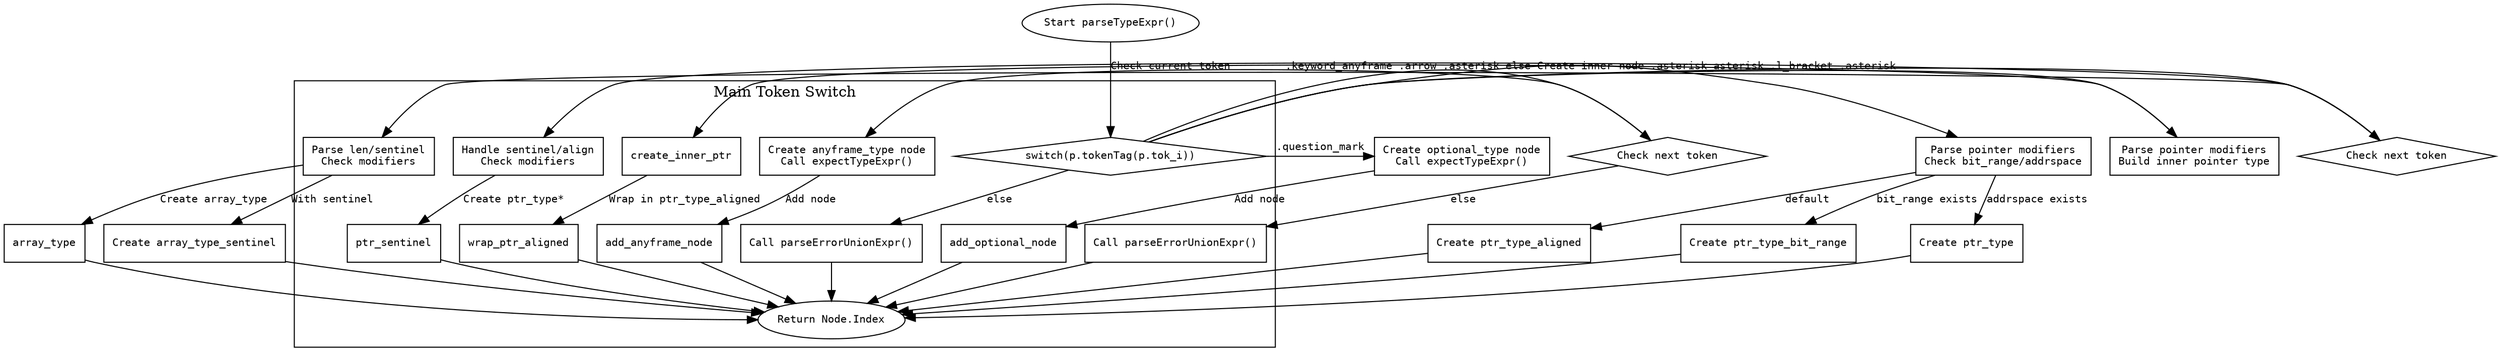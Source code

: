 
digraph ParseTypeExprFlowchart {
    node [shape=rectangle, fontname="Courier", fontsize=10];
    edge [fontname="Courier", fontsize=10];

    start [label="Start parseTypeExpr()", shape=ellipse];
    end [label="Return Node.Index", shape=ellipse];

    start -> switch_token [label="Check current token"];

    subgraph cluster_main_switch {
        label="Main Token Switch";
        switch_token [label="switch(p.tokenTag(p.tok_i))", shape=diamond];

        // Question Mark Case
        switch_token -> case_question_mark [label=".question_mark"];
        case_question_mark [label="Create optional_type node\nCall expectTypeExpr()"];
        case_question_mark -> add_optional_node [label="Add node"];
        add_optional_node -> end;

        // Anyframe Case
        switch_token -> case_anyframe [label=".keyword_anyframe"];
        case_anyframe [label="Check next token", shape=diamond];
        case_anyframe -> anyframe_arrow [label=".arrow"];
        anyframe_arrow [label="Create anyframe_type node\nCall expectTypeExpr()"];
        anyframe_arrow -> add_anyframe_node [label="Add node"];
        add_anyframe_node -> end;
        case_anyframe -> parse_error_union_1 [label="else"];

        // Asterisk Cases
        switch_token -> case_asterisk [label=".asterisk"];
        case_asterisk [label="Parse pointer modifiers\nCheck bit_range/addrspace"];
        case_asterisk -> ptr_bit_range [label="bit_range exists"];
        ptr_bit_range [label="Create ptr_type_bit_range"];
        ptr_bit_range -> end;
        case_asterisk -> ptr_addrspace [label="addrspace exists"];
        ptr_addrspace [label="Create ptr_type"];
        ptr_addrspace -> end;
        case_asterisk -> ptr_aligned [label="default"];
        ptr_aligned [label="Create ptr_type_aligned"];
        ptr_aligned -> end;

        // Double Asterisk Case
        switch_token -> case_double_asterisk [label=".asterisk_asterisk"];
        case_double_asterisk [label="Parse pointer modifiers\nBuild inner pointer type"];
        case_double_asterisk -> create_inner_ptr [label="Create inner node"];
        create_inner_ptr -> wrap_ptr_aligned [label="Wrap in ptr_type_aligned"];
        wrap_ptr_aligned -> end;

        // L_Bracket Cases
        switch_token -> case_lbracket [label=".l_bracket"];
        case_lbracket [label="Check next token", shape=diamond];
        case_lbracket -> lbracket_asterisk [label=".asterisk"];
        lbracket_asterisk [label="Handle sentinel/align\nCheck modifiers"];
        lbracket_asterisk -> ptr_sentinel [label="Create ptr_type*"];
        ptr_sentinel -> end;
        case_lbracket -> lbracket_general [label="else"];
        lbracket_general [label="Parse len/sentinel\nCheck modifiers"];
        lbracket_general -> array_type [label="Create array_type"];
        array_type -> end;
        lbracket_general -> array_sentinel [label="With sentinel"];
        array_sentinel [label="Create array_type_sentinel"];
        array_sentinel -> end;

        // Default Case
        switch_token -> parse_error_union_2 [label="else"];
    }

    // Common error union paths
    parse_error_union_1 [label="Call parseErrorUnionExpr()"];
    parse_error_union_1 -> end;
    parse_error_union_2 [label="Call parseErrorUnionExpr()"];
    parse_error_union_2 -> end;

    // Style enhancements
    {rank=same; case_question_mark case_anyframe case_asterisk case_double_asterisk case_lbracket}
    {rank=same; ptr_bit_range ptr_addrspace ptr_aligned}
    {rank=same; array_type array_sentinel}
}
